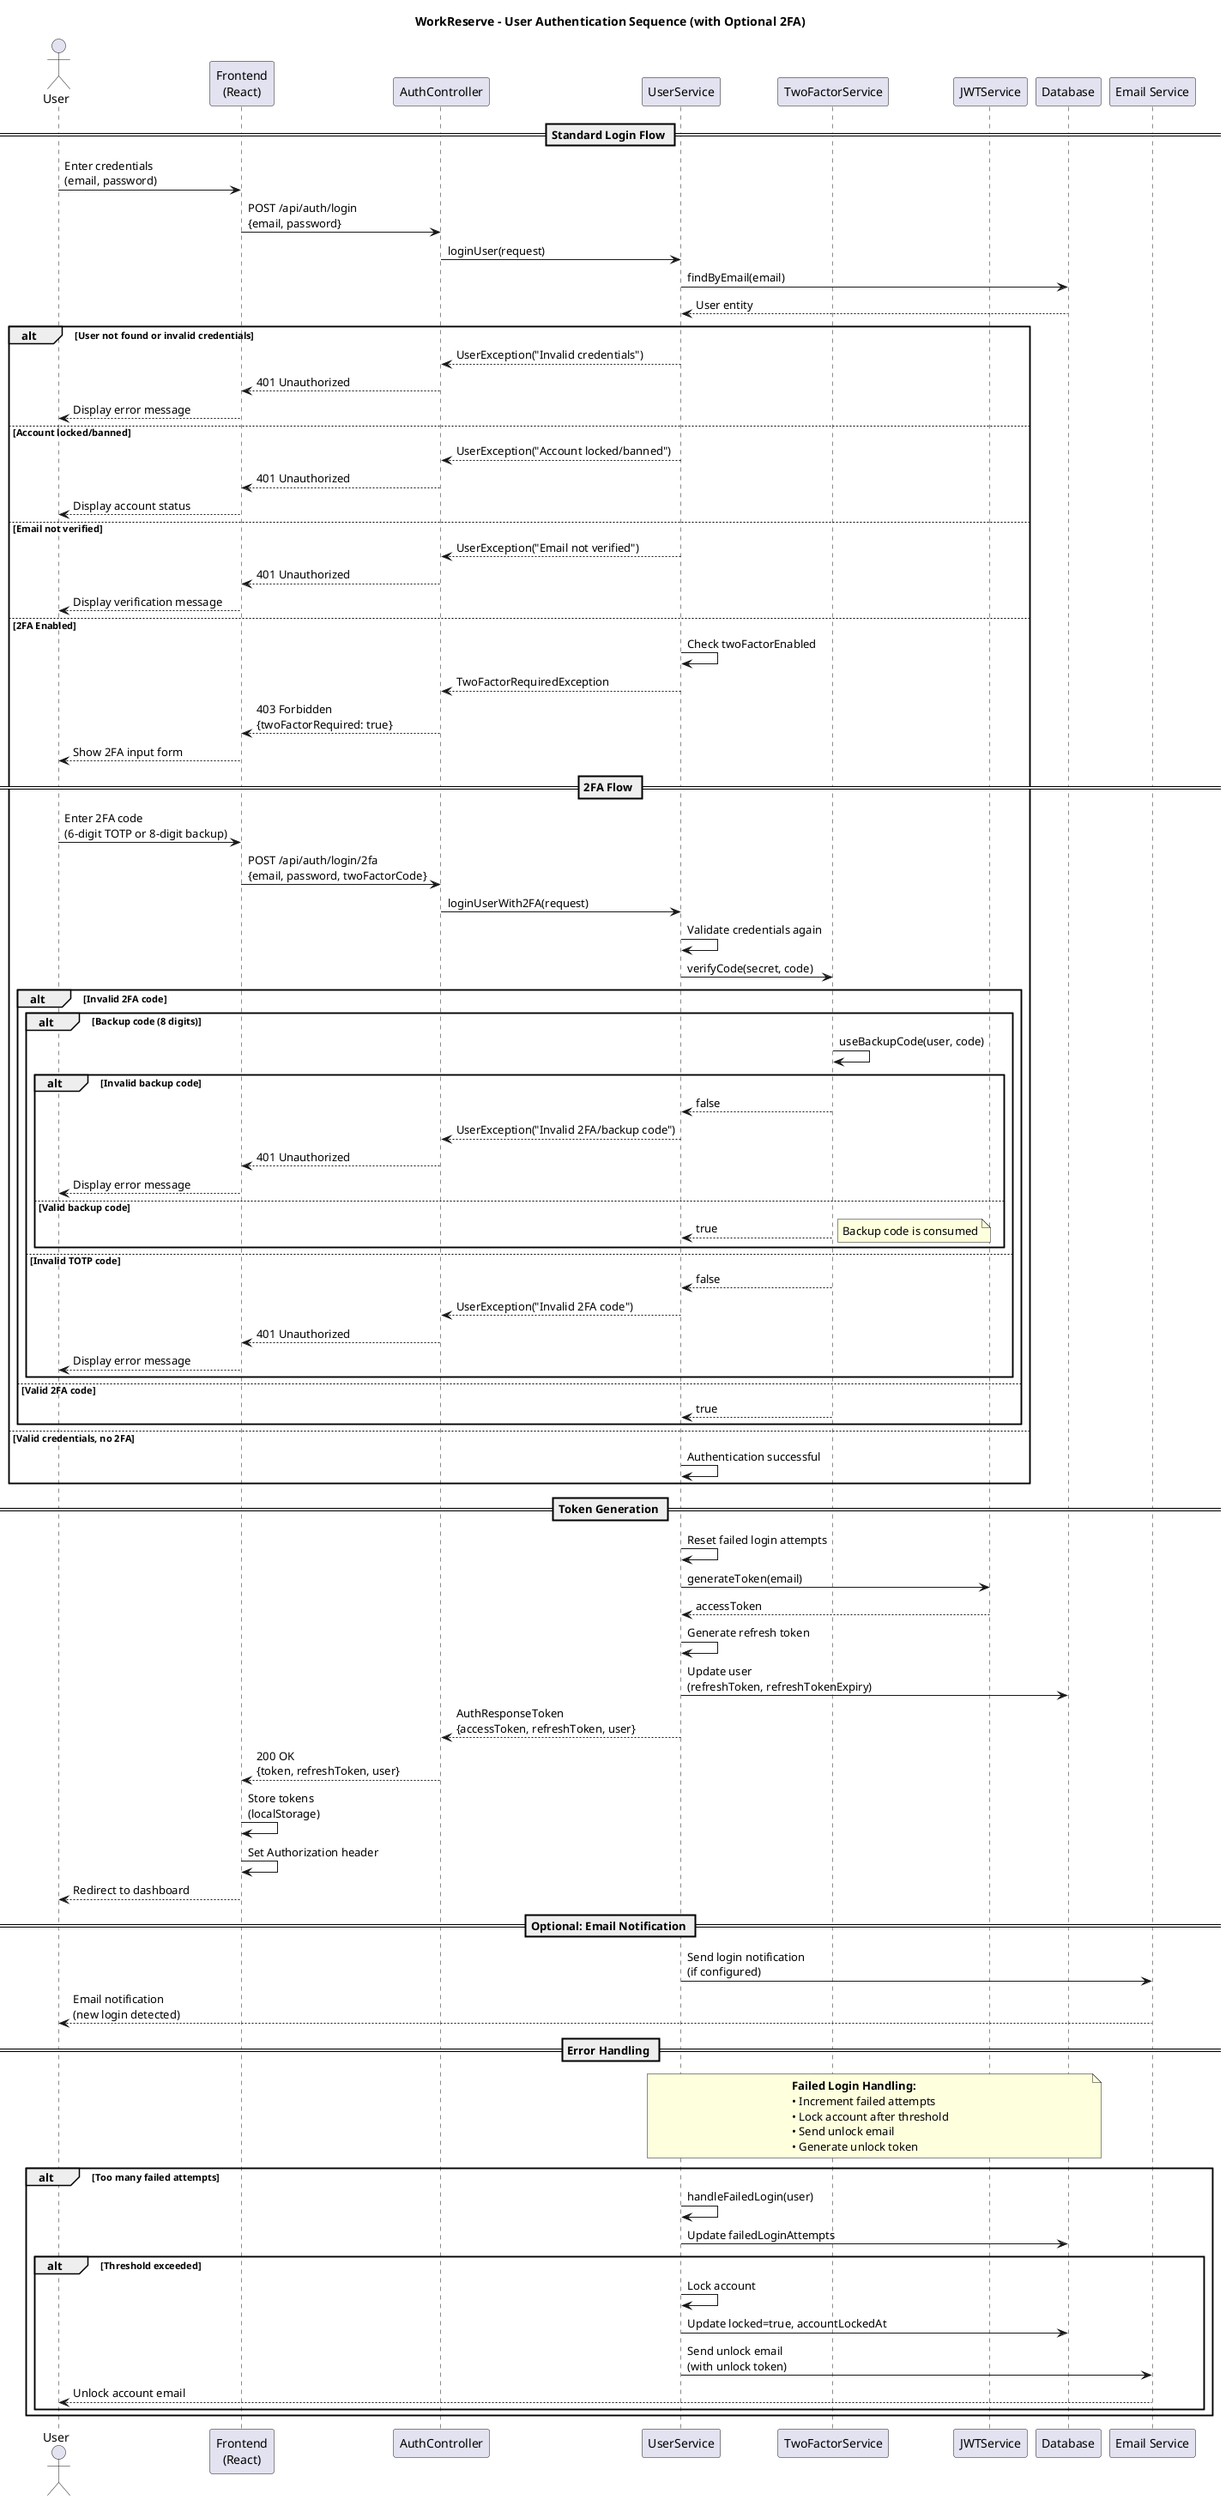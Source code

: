 @startuml User Authentication with Optional 2FA

title WorkReserve - User Authentication Sequence (with Optional 2FA)

actor User
participant "Frontend\n(React)" as Frontend
participant "AuthController" as AuthController
participant "UserService" as UserService
participant "TwoFactorService" as TwoFactorService
participant "JWTService" as JWTService
participant "Database" as DB
participant "Email Service" as EmailService

== Standard Login Flow ==

User -> Frontend: Enter credentials\n(email, password)
Frontend -> AuthController: POST /api/auth/login\n{email, password}

AuthController -> UserService: loginUser(request)
UserService -> DB: findByEmail(email)
DB --> UserService: User entity

alt User not found or invalid credentials
    UserService --> AuthController: UserException("Invalid credentials")
    AuthController --> Frontend: 401 Unauthorized
    Frontend --> User: Display error message
else Account locked/banned
    UserService --> AuthController: UserException("Account locked/banned")
    AuthController --> Frontend: 401 Unauthorized  
    Frontend --> User: Display account status
else Email not verified
    UserService --> AuthController: UserException("Email not verified")
    AuthController --> Frontend: 401 Unauthorized
    Frontend --> User: Display verification message
else 2FA Enabled
    UserService -> UserService: Check twoFactorEnabled
    UserService --> AuthController: TwoFactorRequiredException
    AuthController --> Frontend: 403 Forbidden\n{twoFactorRequired: true}
    Frontend --> User: Show 2FA input form
    
    == 2FA Flow ==
    
    User -> Frontend: Enter 2FA code\n(6-digit TOTP or 8-digit backup)
    Frontend -> AuthController: POST /api/auth/login/2fa\n{email, password, twoFactorCode}
    
    AuthController -> UserService: loginUserWith2FA(request)
    UserService -> UserService: Validate credentials again
    UserService -> TwoFactorService: verifyCode(secret, code)
    
    alt Invalid 2FA code
        alt Backup code (8 digits)
            TwoFactorService -> TwoFactorService: useBackupCode(user, code)
            alt Invalid backup code
                TwoFactorService --> UserService: false
                UserService --> AuthController: UserException("Invalid 2FA/backup code")
                AuthController --> Frontend: 401 Unauthorized
                Frontend --> User: Display error message
            else Valid backup code
                TwoFactorService --> UserService: true
                note right: Backup code is consumed
            end
        else Invalid TOTP code
            TwoFactorService --> UserService: false
            UserService --> AuthController: UserException("Invalid 2FA code")
            AuthController --> Frontend: 401 Unauthorized
            Frontend --> User: Display error message
        end
    else Valid 2FA code
        TwoFactorService --> UserService: true
    end
    
else Valid credentials, no 2FA
    UserService -> UserService: Authentication successful
end

== Token Generation ==

UserService -> UserService: Reset failed login attempts
UserService -> JWTService: generateToken(email)
JWTService --> UserService: accessToken

UserService -> UserService: Generate refresh token
UserService -> DB: Update user\n(refreshToken, refreshTokenExpiry)

UserService --> AuthController: AuthResponseToken\n{accessToken, refreshToken, user}
AuthController --> Frontend: 200 OK\n{token, refreshToken, user}

Frontend -> Frontend: Store tokens\n(localStorage)
Frontend -> Frontend: Set Authorization header
Frontend --> User: Redirect to dashboard

== Optional: Email Notification ==

UserService -> EmailService: Send login notification\n(if configured)
EmailService --> User: Email notification\n(new login detected)

== Error Handling ==

note over UserService, DB: **Failed Login Handling:**\n• Increment failed attempts\n• Lock account after threshold\n• Send unlock email\n• Generate unlock token

alt Too many failed attempts
    UserService -> UserService: handleFailedLogin(user)
    UserService -> DB: Update failedLoginAttempts
    
    alt Threshold exceeded
        UserService -> UserService: Lock account
        UserService -> DB: Update locked=true, accountLockedAt
        UserService -> EmailService: Send unlock email\n(with unlock token)
        EmailService --> User: Unlock account email
    end
end

@enduml
